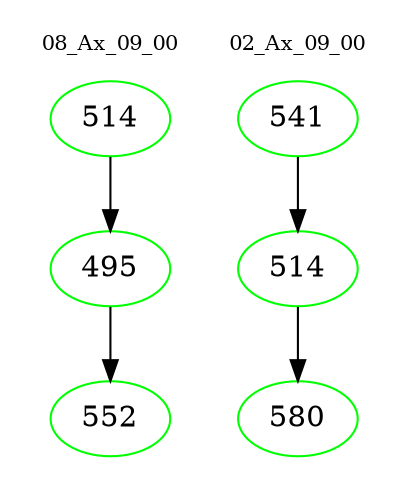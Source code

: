 digraph{
subgraph cluster_0 {
color = white
label = "08_Ax_09_00";
fontsize=10;
T0_514 [label="514", color="green"]
T0_514 -> T0_495 [color="black"]
T0_495 [label="495", color="green"]
T0_495 -> T0_552 [color="black"]
T0_552 [label="552", color="green"]
}
subgraph cluster_1 {
color = white
label = "02_Ax_09_00";
fontsize=10;
T1_541 [label="541", color="green"]
T1_541 -> T1_514 [color="black"]
T1_514 [label="514", color="green"]
T1_514 -> T1_580 [color="black"]
T1_580 [label="580", color="green"]
}
}
